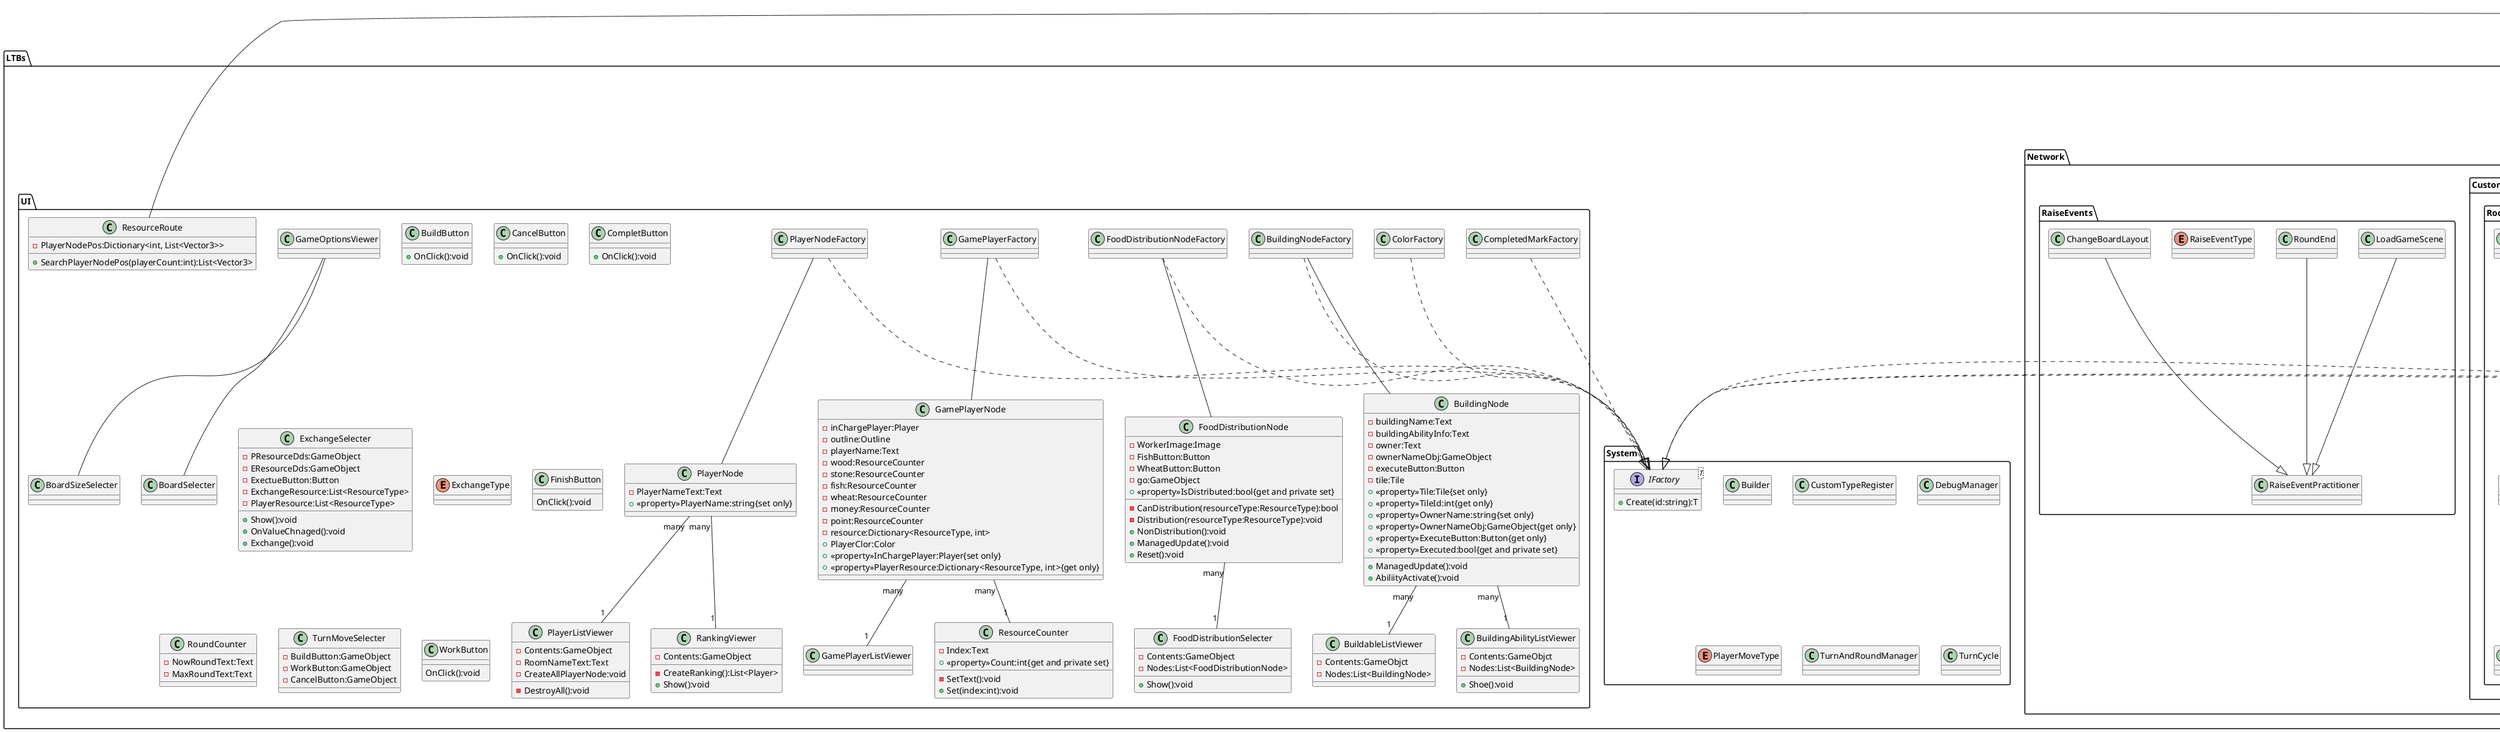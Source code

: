 @startuml Game

package LTBs
{
    package Game
    {
        package Conponent
        {
            class Worker
            {
                -owner:Player
                +<<property>>Pos:Vector2
                +<<property>>Owner:Player
                +GetAroundBuildings():List<Tile>
            }
            class Tile
            {
                +<<property>>Id:string{private set}
                +<<property>>Name:string{private set}
                +<<property>>abilityText:string{private set}
                +<<property>>Points:int{private set}
                +<<property>>Pos:Vector2
                +<<property>>Owner:Player
                +<<property>>IsBuilded:bool{get only}
                +<<property>>IsGrassLand:bool{get only}
                +<<property>>IsPlayerPresent:bool{get only}
                +<<property>>BulidCost:List<ResourceType>{private set}
                +<<property>>AbilityCost:List<ResourceType>{private set}
                +<<property>>AbilityProfit:List<ResourceType>{private set}
                +Init():void
                +<<delegate>>Ability():void
                +NormalAbility:Ability
                +RoundEndAbility;Ability
                +GameEndAbility:Ability
            }
            class NormalAbilityUtil
            class RoundEndAbilityUtil
            class GameEndAbilityUtil
            class TileData
            {
                -id;string
                -name:string
                -abilityText:string
                -buildCost:List<ResourceType>
                -points:int
                +<<property>>Id:string{get only}
                +<<property>>Name:string{get only}
                +<<property>>AbilityText:string{get only}
                +<<property>>BulidCost:List<ResourceType>{get only}
                +<<property>>AbilityCost:List<ResourceType>{get only}
                +<<property>>AbilityProfit:List<ResourceType>{get only}
                +<<property>>Points:int{get only}
            }
            class Board
            class Resource
            {
                -PlayerNodePos:List<Vector2>
                -Speed:float
                -IsGet:bool
                -TargetPos:Vector3
                -TargetPlayer:Player
                -ResourceType:ResourceType
                +<<PunRPC>>Init():void
            }
            class TileController
        }

        enum ResourceType
        class TileFactory
        class ResourceFactory
        class WorkerFactory
    }
    package Network
    {
        package CustomProperties
        {
            package Players
            {
                class ColorExtensions
                class PlayerMoveExtensions
                class ResourceExtensions
                class WillBuildExtensions
                class WorkerNumExtensions
            }
            package Rooms
            {
                class BuildExtensions
                class BuildUpdateExtensions
                class MaxWorkerExtensions
                class RoundExtensions
                class TileExtensions
                class TurnCycleExtensions
                class TurnPlayerExtensions
                class WorkerExtensions
            }
        }
        package RaiseEvents
        {
            class ChangeBoardLayout
            class LoadGameScene
            class RaiseEventPractitioner
            enum RaiseEventType
            class RoundEnd
        }
    }
    package UI
    {
        class BoardSizeSelecter
        class BoardSelecter
        class BuildableListViewer
        {
            -Contents:GameObjct
            -Nodes:List<BuildingNode>
        }
        class BuildButton
        {
            +OnClick():void
        }
        class BuildingAbilityListViewer
        {
            -Contents:GameObjct
            -Nodes:List<BuildingNode>
            +Shoe():void
        }
        class BuildingNode
        {
            -buildingName:Text
            -buildingAbilityInfo:Text
            -owner:Text
            -ownerNameObj:GameObject
            -executeButton:Button
            -tile:Tile
            +<<property>>Tile:Tile{set only}
            +<<property>>TileId:int{get only}
            +<<property>>OwnerName:string{set only}
            +<<property>>OwnerNameObj:GameObject{get only}
            +<<property>>ExecuteButton:Button{get only}
            +<<property>>Executed:bool{get and private set}
            +ManagedUpdate():void
            +AbiliityActivate():void
        }
        class BuildingNodeFactory
        class CancelButton
        {
            +OnClick():void
        }
        class ColorFactory
        class CompletButton
        {
            +OnClick():void
        }
        class CompletedMarkFactory
        class ExchangeSelecter
        {
            -PResourceDds:GameObject
            -EResourceDds:GameObject
            -ExectueButton:Button
            -ExchangeResource:List<ResourceType>
            -PlayerResource:List<ResourceType>
            +Show():void
            +OnValueChnaged():void
            +Exchange():void
        }
        enum ExchangeType
        class FinishButton
        {
            OnClick():void
        }
        class FoodDistributionNode
        {
            -WorkerImage:Image
            -FishButton:Button
            -WheatButton:Button
            -go:GameObject
            +<<property>>IsDistributed:bool{get and private set}
            -CanDistribution(resourceType:ResourceType):bool
            -Distribution(resourceType:ResourceType):void
            +NonDistribution():void
            +ManagedUpdate():void
            +Reset():void
        }
        class FoodDistributionNodeFactory
        class FoodDistributionSelecter
        {
            -Contents:GameObject
            -Nodes:List<FoodDistributionNode>
            +Show():void
        }
        class GameOptionsViewer
        class GamePlayerFactory
        class GamePlayerListViewer
        class GamePlayerNode
        {
            -inChargePlayer:Player
            -outline:Outline
            -playerName:Text
            -wood:ResourceCounter
            -stone:ResourceCounter
            -fish:ResourceCounter
            -wheat:ResourceCounter
            -money:ResourceCounter
            -point:ResourceCounter
            -resource:Dictionary<ResourceType, int>
            +PlayerClor:Color
            +<<property>>InChargePlayer:Player{set only}
            +<<property>>PlayerResource:Dictionary<ResourceType, int>{get only}
        }
        class PlayerListViewer
        {
            -Contents:GameObject
            -RoomNameText:Text
            -DestroyAll():void
            -CreateAllPlayerNode:void
        }
        class PlayerNode
        {
            -PlayerNameText:Text
            +<<property>>PlayerName:string{set only}
        }
        class PlayerNodeFactory
        class RankingViewer
        {
            -Contents:GameObject
            -CreateRanking():List<Player>
            +Show():void
        }
        class ResourceCounter
        {
            -Index:Text
            +<<property>>Count:int{get and private set}
            -SetText():void
            +Set(index:int):void
        }
        class ResourceRoute
        {
            -PlayerNodePos:Dictionary<int, List<Vector3>>
            +SearchPlayerNodePos(playerCount:int):List<Vector3>
        }
        class RoundCounter
        {
            -NowRoundText:Text
            -MaxRoundText:Text
        }
        class TurnMoveSelecter
        {
            -BuildButton:GameObject
            -WorkButton:GameObject
            -CancelButton:GameObject
        }
        class WorkButton
        {
            OnClick():void
        }
    }
    package System
    {
        class Builder
        class CustomTypeRegister
        class DebugManager
        interface IFactory<T>
        {
            +Create(id:string):T
        }
        enum PlayerMoveType
        class TurnAndRoundManager
        class TurnCycle
    }
}

TileFactory ..|> IFactory
WorkerFactory ..|> IFactory
ResourceFactory ..|> IFactory
PlayerNodeFactory ..|> IFactory
GamePlayerFactory ..|> IFactory
CompletedMarkFactory ..|> IFactory
ColorFactory ..|> IFactory
BuildingNodeFactory ..|> IFactory
FoodDistributionNodeFactory ..|> IFactory

BuildingNodeFactory -- BuildingNode
FoodDistributionNodeFactory -- FoodDistributionNode
GamePlayerFactory -- GamePlayerNode
PlayerNodeFactory -- PlayerNode

BuildingNode "many"--"1" BuildingAbilityListViewer
BuildingNode "many"--"1" BuildableListViewer
FoodDistributionNode "many"--"1" FoodDistributionSelecter
GamePlayerNode "many"--"1" GamePlayerListViewer
GamePlayerNode "many"--"1" ResourceCounter
PlayerNode "many"--"1" PlayerListViewer
PlayerNode "many"--"1" RankingViewer

Resource - ResourceRoute

LoadGameScene --|> RaiseEventPractitioner
ChangeBoardLayout --|> RaiseEventPractitioner
RoundEnd --|> RaiseEventPractitioner

Tile - NormalAbilityUtil
Tile - RoundEndAbilityUtil
Tile - GameEndAbilityUtil

GameOptionsViewer -- BoardSelecter
GameOptionsViewer -- BoardSizeSelecter

@enduml